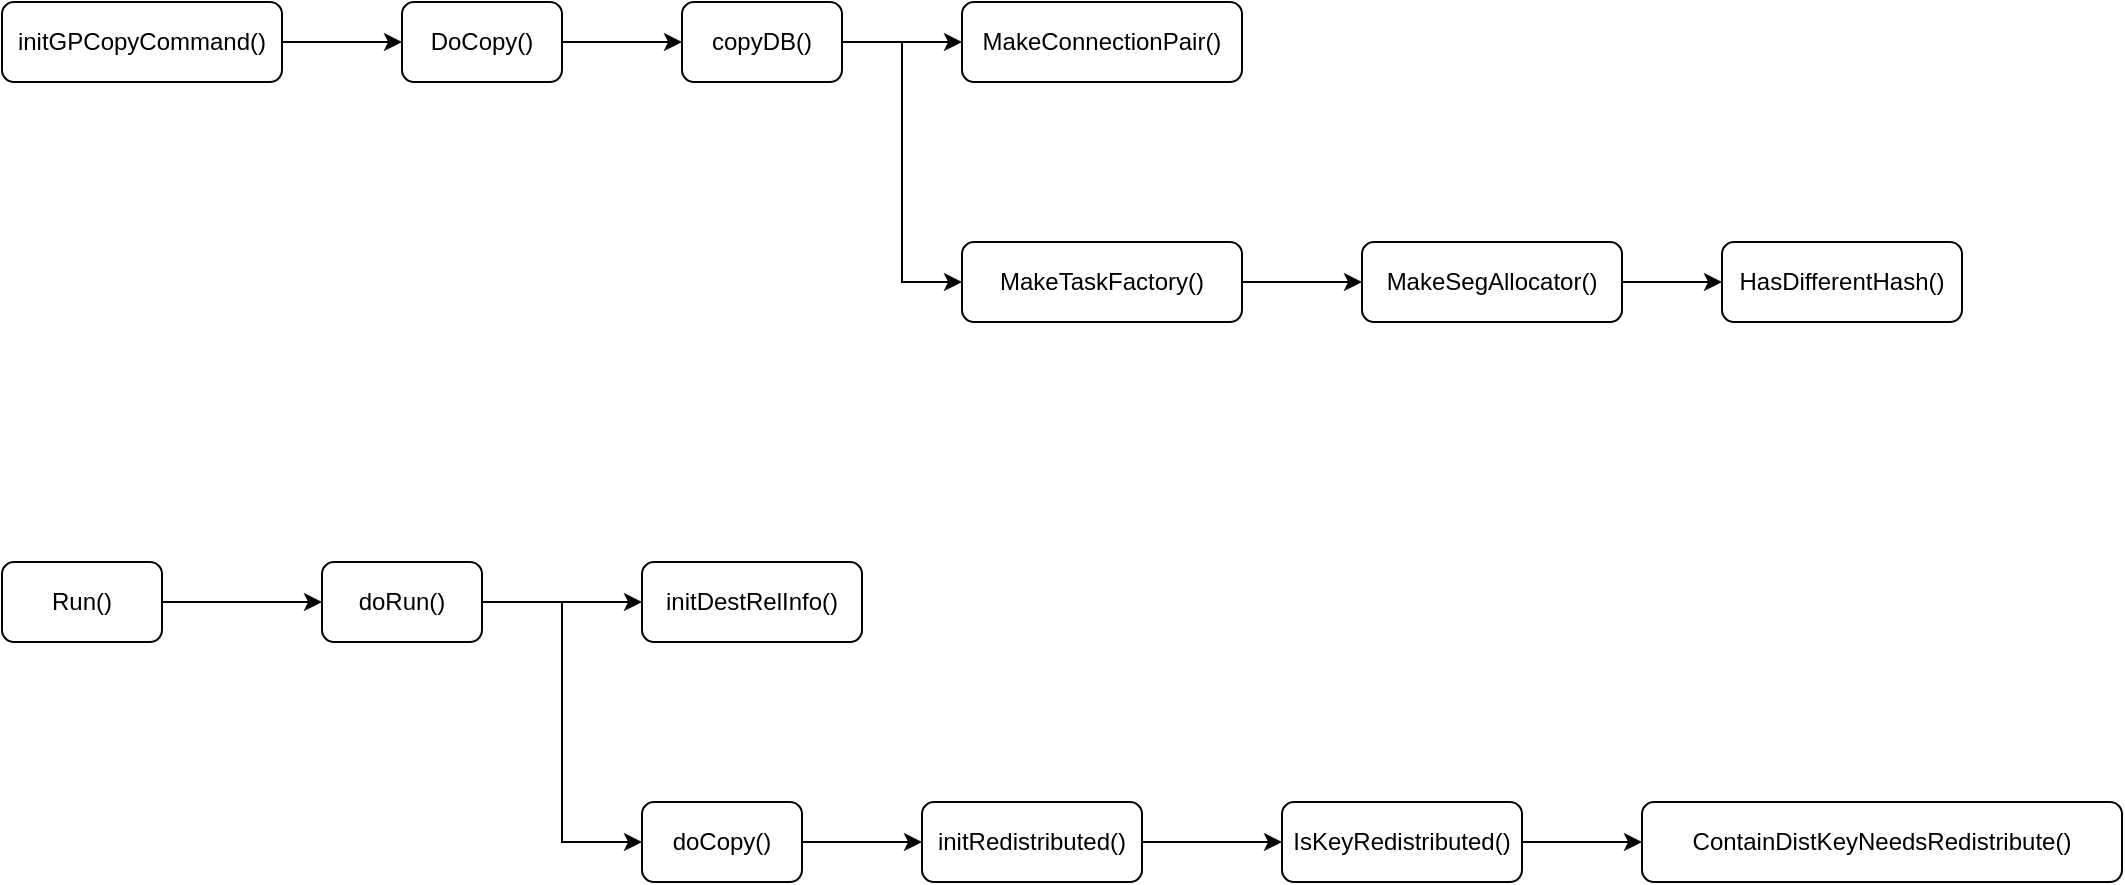 <mxfile version="21.3.7" type="github">
  <diagram name="第 1 页" id="mL6Lr_aSHqicYW_lqVXC">
    <mxGraphModel dx="1090" dy="843" grid="1" gridSize="10" guides="1" tooltips="1" connect="1" arrows="1" fold="1" page="1" pageScale="1" pageWidth="1654" pageHeight="2336" math="0" shadow="0">
      <root>
        <mxCell id="0" />
        <mxCell id="1" parent="0" />
        <mxCell id="3EVhvBHassM6kA303QFK-8" style="edgeStyle=orthogonalEdgeStyle;rounded=0;orthogonalLoop=1;jettySize=auto;html=1;exitX=1;exitY=0.5;exitDx=0;exitDy=0;entryX=0;entryY=0.5;entryDx=0;entryDy=0;" edge="1" parent="1" source="3EVhvBHassM6kA303QFK-1" target="3EVhvBHassM6kA303QFK-2">
          <mxGeometry relative="1" as="geometry" />
        </mxCell>
        <mxCell id="3EVhvBHassM6kA303QFK-1" value="Run()" style="rounded=1;whiteSpace=wrap;html=1;" vertex="1" parent="1">
          <mxGeometry x="40" y="560" width="80" height="40" as="geometry" />
        </mxCell>
        <mxCell id="3EVhvBHassM6kA303QFK-9" style="edgeStyle=orthogonalEdgeStyle;rounded=0;orthogonalLoop=1;jettySize=auto;html=1;exitX=1;exitY=0.5;exitDx=0;exitDy=0;" edge="1" parent="1" source="3EVhvBHassM6kA303QFK-2" target="3EVhvBHassM6kA303QFK-3">
          <mxGeometry relative="1" as="geometry" />
        </mxCell>
        <mxCell id="3EVhvBHassM6kA303QFK-10" style="edgeStyle=orthogonalEdgeStyle;rounded=0;orthogonalLoop=1;jettySize=auto;html=1;exitX=1;exitY=0.5;exitDx=0;exitDy=0;entryX=0;entryY=0.5;entryDx=0;entryDy=0;" edge="1" parent="1" source="3EVhvBHassM6kA303QFK-2" target="3EVhvBHassM6kA303QFK-4">
          <mxGeometry relative="1" as="geometry" />
        </mxCell>
        <mxCell id="3EVhvBHassM6kA303QFK-2" value="doRun()" style="rounded=1;whiteSpace=wrap;html=1;" vertex="1" parent="1">
          <mxGeometry x="200" y="560" width="80" height="40" as="geometry" />
        </mxCell>
        <mxCell id="3EVhvBHassM6kA303QFK-3" value="initDestRelInfo()" style="rounded=1;whiteSpace=wrap;html=1;" vertex="1" parent="1">
          <mxGeometry x="360" y="560" width="110" height="40" as="geometry" />
        </mxCell>
        <mxCell id="3EVhvBHassM6kA303QFK-11" style="edgeStyle=orthogonalEdgeStyle;rounded=0;orthogonalLoop=1;jettySize=auto;html=1;exitX=1;exitY=0.5;exitDx=0;exitDy=0;entryX=0;entryY=0.5;entryDx=0;entryDy=0;" edge="1" parent="1" source="3EVhvBHassM6kA303QFK-4" target="3EVhvBHassM6kA303QFK-5">
          <mxGeometry relative="1" as="geometry" />
        </mxCell>
        <mxCell id="3EVhvBHassM6kA303QFK-4" value="doCopy()" style="rounded=1;whiteSpace=wrap;html=1;" vertex="1" parent="1">
          <mxGeometry x="360" y="680" width="80" height="40" as="geometry" />
        </mxCell>
        <mxCell id="3EVhvBHassM6kA303QFK-12" style="edgeStyle=orthogonalEdgeStyle;rounded=0;orthogonalLoop=1;jettySize=auto;html=1;exitX=1;exitY=0.5;exitDx=0;exitDy=0;" edge="1" parent="1" source="3EVhvBHassM6kA303QFK-5" target="3EVhvBHassM6kA303QFK-6">
          <mxGeometry relative="1" as="geometry" />
        </mxCell>
        <mxCell id="3EVhvBHassM6kA303QFK-5" value="initRedistributed()" style="rounded=1;whiteSpace=wrap;html=1;" vertex="1" parent="1">
          <mxGeometry x="500" y="680" width="110" height="40" as="geometry" />
        </mxCell>
        <mxCell id="3EVhvBHassM6kA303QFK-13" style="edgeStyle=orthogonalEdgeStyle;rounded=0;orthogonalLoop=1;jettySize=auto;html=1;exitX=1;exitY=0.5;exitDx=0;exitDy=0;entryX=0;entryY=0.5;entryDx=0;entryDy=0;" edge="1" parent="1" source="3EVhvBHassM6kA303QFK-6" target="3EVhvBHassM6kA303QFK-7">
          <mxGeometry relative="1" as="geometry" />
        </mxCell>
        <mxCell id="3EVhvBHassM6kA303QFK-6" value="IsKeyRedistributed()" style="rounded=1;whiteSpace=wrap;html=1;" vertex="1" parent="1">
          <mxGeometry x="680" y="680" width="120" height="40" as="geometry" />
        </mxCell>
        <mxCell id="3EVhvBHassM6kA303QFK-7" value="ContainDistKeyNeedsRedistribute()" style="rounded=1;whiteSpace=wrap;html=1;" vertex="1" parent="1">
          <mxGeometry x="860" y="680" width="240" height="40" as="geometry" />
        </mxCell>
        <mxCell id="3EVhvBHassM6kA303QFK-22" style="edgeStyle=orthogonalEdgeStyle;rounded=0;orthogonalLoop=1;jettySize=auto;html=1;exitX=1;exitY=0.5;exitDx=0;exitDy=0;entryX=0;entryY=0.5;entryDx=0;entryDy=0;" edge="1" parent="1" source="3EVhvBHassM6kA303QFK-14" target="3EVhvBHassM6kA303QFK-15">
          <mxGeometry relative="1" as="geometry" />
        </mxCell>
        <mxCell id="3EVhvBHassM6kA303QFK-14" value="initGPCopyCommand()" style="rounded=1;whiteSpace=wrap;html=1;" vertex="1" parent="1">
          <mxGeometry x="40" y="280" width="140" height="40" as="geometry" />
        </mxCell>
        <mxCell id="3EVhvBHassM6kA303QFK-23" style="edgeStyle=orthogonalEdgeStyle;rounded=0;orthogonalLoop=1;jettySize=auto;html=1;exitX=1;exitY=0.5;exitDx=0;exitDy=0;entryX=0;entryY=0.5;entryDx=0;entryDy=0;" edge="1" parent="1" source="3EVhvBHassM6kA303QFK-15" target="3EVhvBHassM6kA303QFK-16">
          <mxGeometry relative="1" as="geometry" />
        </mxCell>
        <mxCell id="3EVhvBHassM6kA303QFK-15" value="DoCopy()" style="rounded=1;whiteSpace=wrap;html=1;" vertex="1" parent="1">
          <mxGeometry x="240" y="280" width="80" height="40" as="geometry" />
        </mxCell>
        <mxCell id="3EVhvBHassM6kA303QFK-24" style="edgeStyle=orthogonalEdgeStyle;rounded=0;orthogonalLoop=1;jettySize=auto;html=1;exitX=1;exitY=0.5;exitDx=0;exitDy=0;entryX=0;entryY=0.5;entryDx=0;entryDy=0;" edge="1" parent="1" source="3EVhvBHassM6kA303QFK-16" target="3EVhvBHassM6kA303QFK-17">
          <mxGeometry relative="1" as="geometry" />
        </mxCell>
        <mxCell id="3EVhvBHassM6kA303QFK-27" style="edgeStyle=orthogonalEdgeStyle;rounded=0;orthogonalLoop=1;jettySize=auto;html=1;exitX=1;exitY=0.5;exitDx=0;exitDy=0;entryX=0;entryY=0.5;entryDx=0;entryDy=0;" edge="1" parent="1" source="3EVhvBHassM6kA303QFK-16" target="3EVhvBHassM6kA303QFK-18">
          <mxGeometry relative="1" as="geometry" />
        </mxCell>
        <mxCell id="3EVhvBHassM6kA303QFK-16" value="copyDB()" style="rounded=1;whiteSpace=wrap;html=1;" vertex="1" parent="1">
          <mxGeometry x="380" y="280" width="80" height="40" as="geometry" />
        </mxCell>
        <mxCell id="3EVhvBHassM6kA303QFK-17" value="MakeConnectionPair()" style="rounded=1;whiteSpace=wrap;html=1;" vertex="1" parent="1">
          <mxGeometry x="520" y="280" width="140" height="40" as="geometry" />
        </mxCell>
        <mxCell id="3EVhvBHassM6kA303QFK-25" style="edgeStyle=orthogonalEdgeStyle;rounded=0;orthogonalLoop=1;jettySize=auto;html=1;exitX=1;exitY=0.5;exitDx=0;exitDy=0;entryX=0;entryY=0.5;entryDx=0;entryDy=0;" edge="1" parent="1" source="3EVhvBHassM6kA303QFK-18" target="3EVhvBHassM6kA303QFK-20">
          <mxGeometry relative="1" as="geometry" />
        </mxCell>
        <mxCell id="3EVhvBHassM6kA303QFK-18" value="MakeTaskFactory()" style="rounded=1;whiteSpace=wrap;html=1;" vertex="1" parent="1">
          <mxGeometry x="520" y="400" width="140" height="40" as="geometry" />
        </mxCell>
        <mxCell id="3EVhvBHassM6kA303QFK-26" style="edgeStyle=orthogonalEdgeStyle;rounded=0;orthogonalLoop=1;jettySize=auto;html=1;exitX=1;exitY=0.5;exitDx=0;exitDy=0;entryX=0;entryY=0.5;entryDx=0;entryDy=0;" edge="1" parent="1" source="3EVhvBHassM6kA303QFK-20" target="3EVhvBHassM6kA303QFK-21">
          <mxGeometry relative="1" as="geometry" />
        </mxCell>
        <mxCell id="3EVhvBHassM6kA303QFK-20" value="MakeSegAllocator()" style="rounded=1;whiteSpace=wrap;html=1;" vertex="1" parent="1">
          <mxGeometry x="720" y="400" width="130" height="40" as="geometry" />
        </mxCell>
        <mxCell id="3EVhvBHassM6kA303QFK-21" value="HasDifferentHash()" style="rounded=1;whiteSpace=wrap;html=1;" vertex="1" parent="1">
          <mxGeometry x="900" y="400" width="120" height="40" as="geometry" />
        </mxCell>
      </root>
    </mxGraphModel>
  </diagram>
</mxfile>

